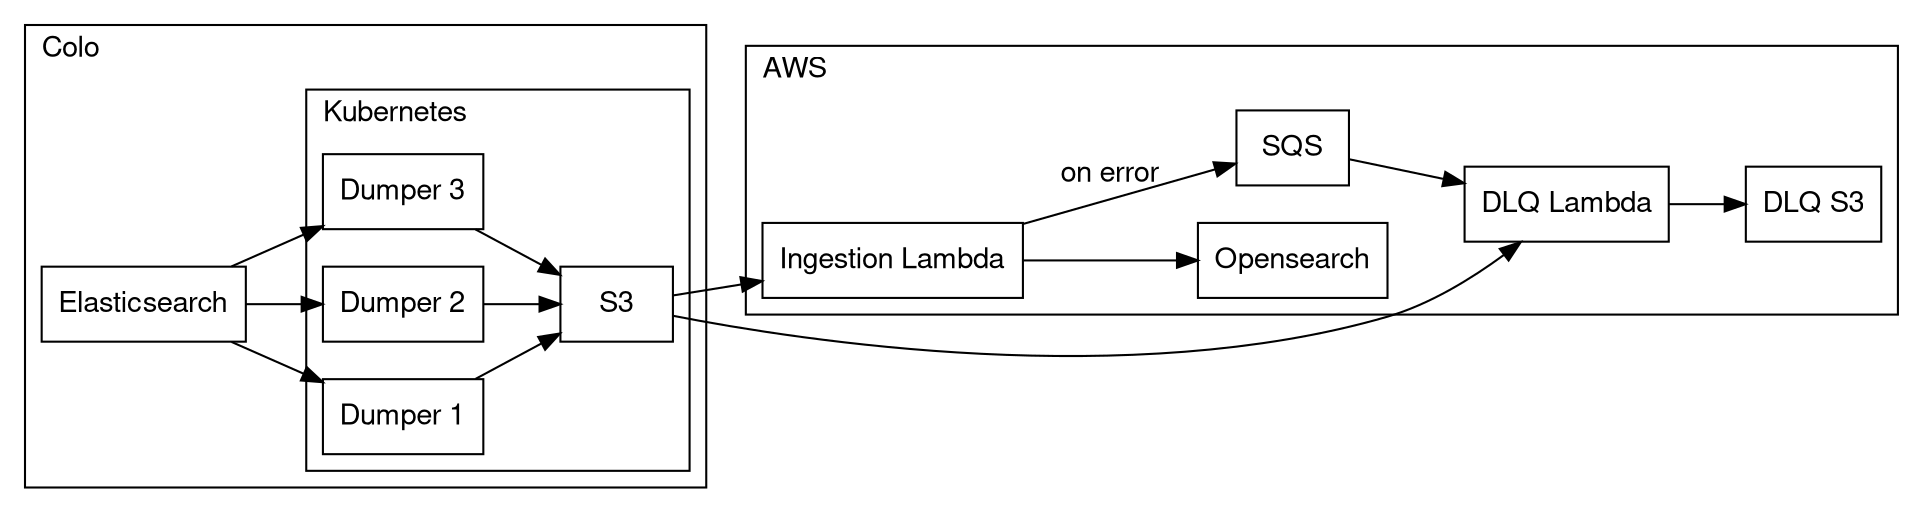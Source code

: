 digraph pipeline {
    layout=dot
    rankdir=LR
    fontname="Helvetica,Arial,sans-serif"
	node [fontname="Helvetica,Arial,sans-serif",shape=box]
	edge [fontname="Helvetica,Arial,sans-serif"]

    subgraph cluster_colo {
        label="Colo"
        labeljust="l"
        
        subgraph cluster_kubernetes {
            "Dumper 1" -> S3
            "Dumper 2" -> S3
            "Dumper 3" -> S3
            label="Kubernetes"
        }
        "Elasticsearch" -> "Dumper 1"
        "Elasticsearch" -> "Dumper 2"
        "Elasticsearch" -> "Dumper 3"
    }

    subgraph cluster_aws {
        label="AWS"
        labeljust="l"
        
        S3 -> "Ingestion Lambda"
        "Ingestion Lambda" -> Opensearch
        "Ingestion Lambda" -> SQS [label="on error"]
        SQS -> "DLQ Lambda"
        S3 -> "DLQ Lambda"
        "DLQ Lambda" -> "DLQ S3"
    }
}
